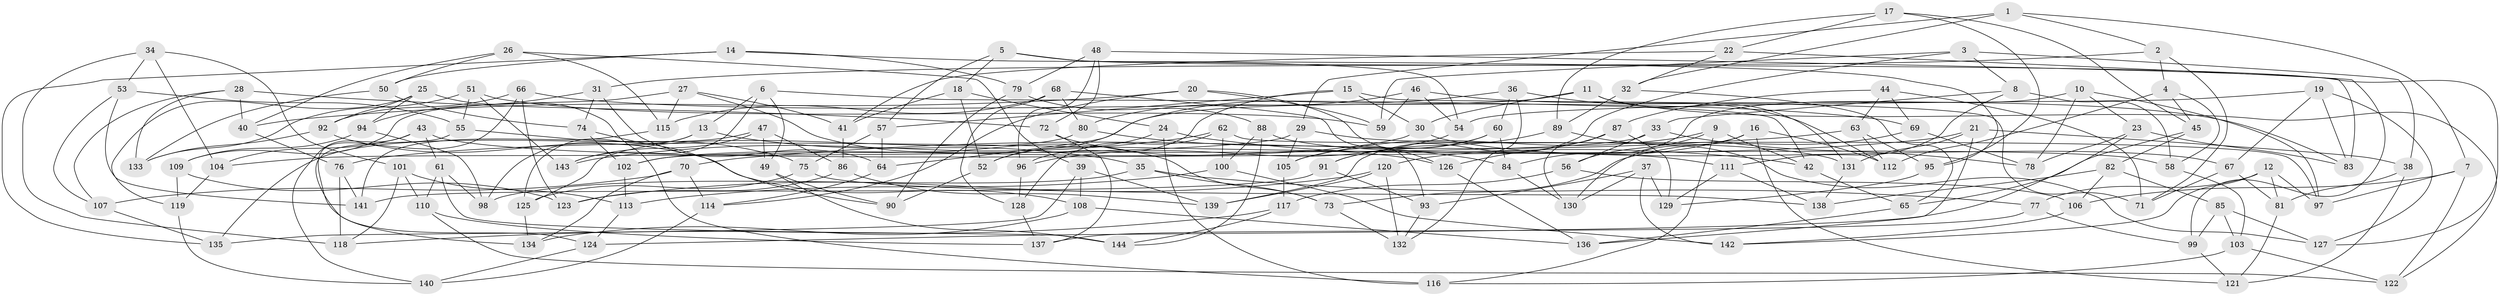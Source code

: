 // coarse degree distribution, {8: 0.041666666666666664, 4: 0.5833333333333334, 10: 0.06944444444444445, 11: 0.05555555555555555, 9: 0.06944444444444445, 6: 0.027777777777777776, 7: 0.041666666666666664, 3: 0.1111111111111111}
// Generated by graph-tools (version 1.1) at 2025/54/03/04/25 22:54:01]
// undirected, 144 vertices, 288 edges
graph export_dot {
  node [color=gray90,style=filled];
  1;
  2;
  3;
  4;
  5;
  6;
  7;
  8;
  9;
  10;
  11;
  12;
  13;
  14;
  15;
  16;
  17;
  18;
  19;
  20;
  21;
  22;
  23;
  24;
  25;
  26;
  27;
  28;
  29;
  30;
  31;
  32;
  33;
  34;
  35;
  36;
  37;
  38;
  39;
  40;
  41;
  42;
  43;
  44;
  45;
  46;
  47;
  48;
  49;
  50;
  51;
  52;
  53;
  54;
  55;
  56;
  57;
  58;
  59;
  60;
  61;
  62;
  63;
  64;
  65;
  66;
  67;
  68;
  69;
  70;
  71;
  72;
  73;
  74;
  75;
  76;
  77;
  78;
  79;
  80;
  81;
  82;
  83;
  84;
  85;
  86;
  87;
  88;
  89;
  90;
  91;
  92;
  93;
  94;
  95;
  96;
  97;
  98;
  99;
  100;
  101;
  102;
  103;
  104;
  105;
  106;
  107;
  108;
  109;
  110;
  111;
  112;
  113;
  114;
  115;
  116;
  117;
  118;
  119;
  120;
  121;
  122;
  123;
  124;
  125;
  126;
  127;
  128;
  129;
  130;
  131;
  132;
  133;
  134;
  135;
  136;
  137;
  138;
  139;
  140;
  141;
  142;
  143;
  144;
  1 -- 32;
  1 -- 29;
  1 -- 2;
  1 -- 7;
  2 -- 71;
  2 -- 31;
  2 -- 4;
  3 -- 139;
  3 -- 38;
  3 -- 59;
  3 -- 8;
  4 -- 112;
  4 -- 45;
  4 -- 58;
  5 -- 18;
  5 -- 54;
  5 -- 57;
  5 -- 127;
  6 -- 49;
  6 -- 13;
  6 -- 143;
  6 -- 42;
  7 -- 97;
  7 -- 106;
  7 -- 122;
  8 -- 33;
  8 -- 58;
  8 -- 111;
  9 -- 116;
  9 -- 42;
  9 -- 56;
  9 -- 105;
  10 -- 97;
  10 -- 23;
  10 -- 84;
  10 -- 78;
  11 -- 30;
  11 -- 131;
  11 -- 122;
  11 -- 64;
  12 -- 142;
  12 -- 77;
  12 -- 97;
  12 -- 81;
  13 -- 98;
  13 -- 35;
  13 -- 125;
  14 -- 50;
  14 -- 79;
  14 -- 135;
  14 -- 95;
  15 -- 96;
  15 -- 57;
  15 -- 71;
  15 -- 30;
  16 -- 112;
  16 -- 121;
  16 -- 130;
  16 -- 120;
  17 -- 89;
  17 -- 45;
  17 -- 95;
  17 -- 22;
  18 -- 52;
  18 -- 24;
  18 -- 41;
  19 -- 54;
  19 -- 127;
  19 -- 83;
  19 -- 67;
  20 -- 40;
  20 -- 114;
  20 -- 59;
  20 -- 126;
  21 -- 38;
  21 -- 76;
  21 -- 131;
  21 -- 136;
  22 -- 99;
  22 -- 41;
  22 -- 32;
  23 -- 124;
  23 -- 78;
  23 -- 83;
  24 -- 116;
  24 -- 52;
  24 -- 42;
  25 -- 94;
  25 -- 92;
  25 -- 119;
  25 -- 116;
  26 -- 50;
  26 -- 40;
  26 -- 115;
  26 -- 39;
  27 -- 73;
  27 -- 41;
  27 -- 115;
  27 -- 109;
  28 -- 40;
  28 -- 107;
  28 -- 72;
  28 -- 133;
  29 -- 131;
  29 -- 104;
  29 -- 105;
  30 -- 102;
  30 -- 67;
  31 -- 94;
  31 -- 74;
  31 -- 64;
  32 -- 89;
  32 -- 65;
  33 -- 102;
  33 -- 56;
  33 -- 78;
  34 -- 101;
  34 -- 53;
  34 -- 118;
  34 -- 104;
  35 -- 77;
  35 -- 73;
  35 -- 98;
  36 -- 60;
  36 -- 52;
  36 -- 132;
  36 -- 112;
  37 -- 142;
  37 -- 93;
  37 -- 129;
  37 -- 130;
  38 -- 121;
  38 -- 81;
  39 -- 135;
  39 -- 108;
  39 -- 139;
  40 -- 76;
  41 -- 86;
  42 -- 65;
  43 -- 140;
  43 -- 58;
  43 -- 104;
  43 -- 61;
  44 -- 69;
  44 -- 71;
  44 -- 63;
  44 -- 87;
  45 -- 65;
  45 -- 82;
  46 -- 83;
  46 -- 59;
  46 -- 54;
  46 -- 80;
  47 -- 135;
  47 -- 143;
  47 -- 86;
  47 -- 49;
  48 -- 96;
  48 -- 83;
  48 -- 72;
  48 -- 79;
  49 -- 90;
  49 -- 144;
  50 -- 133;
  50 -- 74;
  51 -- 133;
  51 -- 143;
  51 -- 55;
  51 -- 59;
  52 -- 90;
  53 -- 107;
  53 -- 141;
  53 -- 55;
  54 -- 96;
  55 -- 124;
  55 -- 75;
  56 -- 117;
  56 -- 106;
  57 -- 75;
  57 -- 64;
  58 -- 103;
  60 -- 84;
  60 -- 105;
  60 -- 91;
  61 -- 110;
  61 -- 98;
  61 -- 144;
  62 -- 128;
  62 -- 97;
  62 -- 100;
  62 -- 143;
  63 -- 112;
  63 -- 95;
  63 -- 70;
  64 -- 114;
  65 -- 136;
  66 -- 69;
  66 -- 92;
  66 -- 123;
  66 -- 134;
  67 -- 81;
  67 -- 71;
  68 -- 93;
  68 -- 115;
  68 -- 128;
  68 -- 80;
  69 -- 78;
  69 -- 73;
  70 -- 134;
  70 -- 107;
  70 -- 114;
  72 -- 137;
  72 -- 126;
  73 -- 132;
  74 -- 90;
  74 -- 102;
  75 -- 138;
  75 -- 125;
  76 -- 118;
  76 -- 141;
  77 -- 99;
  77 -- 137;
  79 -- 88;
  79 -- 90;
  80 -- 125;
  80 -- 84;
  81 -- 121;
  82 -- 85;
  82 -- 106;
  82 -- 138;
  84 -- 130;
  85 -- 99;
  85 -- 127;
  85 -- 103;
  86 -- 123;
  86 -- 139;
  87 -- 129;
  87 -- 130;
  87 -- 126;
  88 -- 111;
  88 -- 144;
  88 -- 100;
  89 -- 91;
  89 -- 127;
  91 -- 93;
  91 -- 141;
  92 -- 133;
  92 -- 108;
  93 -- 132;
  94 -- 98;
  94 -- 109;
  95 -- 129;
  96 -- 128;
  99 -- 121;
  100 -- 113;
  100 -- 142;
  101 -- 110;
  101 -- 118;
  101 -- 113;
  102 -- 113;
  103 -- 116;
  103 -- 122;
  104 -- 119;
  105 -- 117;
  106 -- 142;
  107 -- 135;
  108 -- 134;
  108 -- 136;
  109 -- 123;
  109 -- 119;
  110 -- 137;
  110 -- 122;
  111 -- 138;
  111 -- 129;
  113 -- 124;
  114 -- 140;
  115 -- 141;
  117 -- 118;
  117 -- 144;
  119 -- 140;
  120 -- 132;
  120 -- 123;
  120 -- 139;
  124 -- 140;
  125 -- 134;
  126 -- 136;
  128 -- 137;
  131 -- 138;
}
